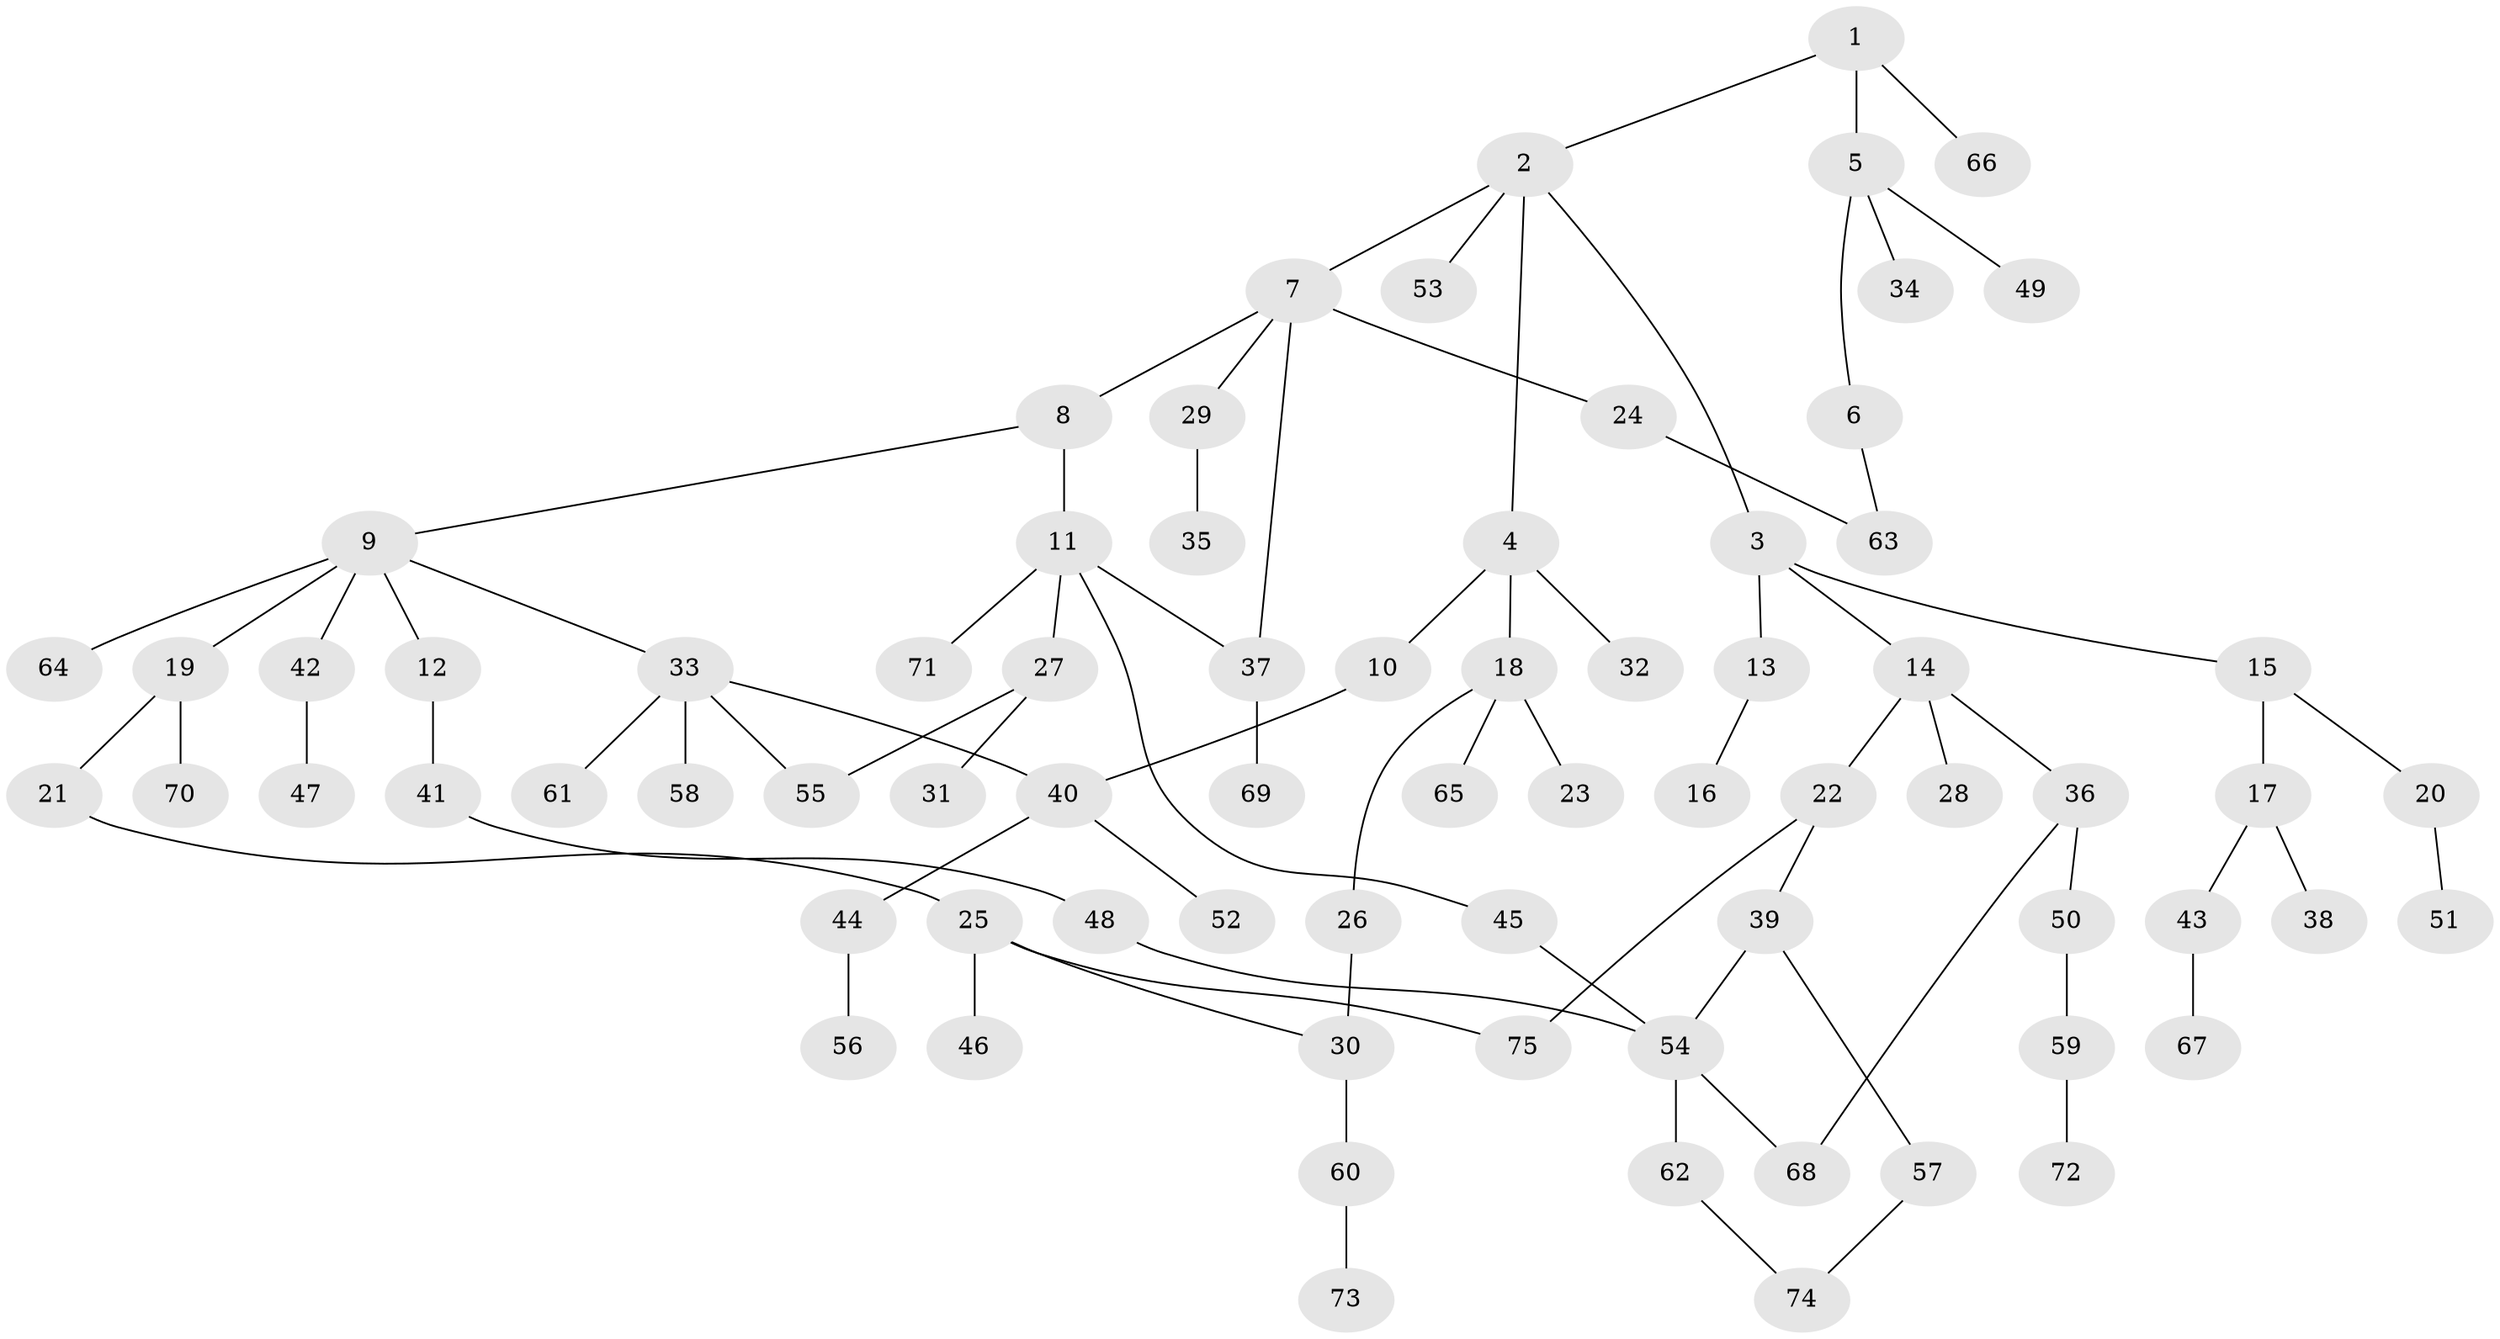 // coarse degree distribution, {5: 0.041666666666666664, 6: 0.041666666666666664, 4: 0.16666666666666666, 9: 0.041666666666666664, 2: 0.20833333333333334, 1: 0.5}
// Generated by graph-tools (version 1.1) at 2025/17/03/04/25 18:17:10]
// undirected, 75 vertices, 84 edges
graph export_dot {
graph [start="1"]
  node [color=gray90,style=filled];
  1;
  2;
  3;
  4;
  5;
  6;
  7;
  8;
  9;
  10;
  11;
  12;
  13;
  14;
  15;
  16;
  17;
  18;
  19;
  20;
  21;
  22;
  23;
  24;
  25;
  26;
  27;
  28;
  29;
  30;
  31;
  32;
  33;
  34;
  35;
  36;
  37;
  38;
  39;
  40;
  41;
  42;
  43;
  44;
  45;
  46;
  47;
  48;
  49;
  50;
  51;
  52;
  53;
  54;
  55;
  56;
  57;
  58;
  59;
  60;
  61;
  62;
  63;
  64;
  65;
  66;
  67;
  68;
  69;
  70;
  71;
  72;
  73;
  74;
  75;
  1 -- 2;
  1 -- 5;
  1 -- 66;
  2 -- 3;
  2 -- 4;
  2 -- 7;
  2 -- 53;
  3 -- 13;
  3 -- 14;
  3 -- 15;
  4 -- 10;
  4 -- 18;
  4 -- 32;
  5 -- 6;
  5 -- 34;
  5 -- 49;
  6 -- 63;
  7 -- 8;
  7 -- 24;
  7 -- 29;
  7 -- 37;
  8 -- 9;
  8 -- 11;
  9 -- 12;
  9 -- 19;
  9 -- 33;
  9 -- 42;
  9 -- 64;
  10 -- 40;
  11 -- 27;
  11 -- 45;
  11 -- 71;
  11 -- 37;
  12 -- 41;
  13 -- 16;
  14 -- 22;
  14 -- 28;
  14 -- 36;
  15 -- 17;
  15 -- 20;
  17 -- 38;
  17 -- 43;
  18 -- 23;
  18 -- 26;
  18 -- 65;
  19 -- 21;
  19 -- 70;
  20 -- 51;
  21 -- 25;
  22 -- 39;
  22 -- 75;
  24 -- 63;
  25 -- 30;
  25 -- 46;
  25 -- 75;
  26 -- 30;
  27 -- 31;
  27 -- 55;
  29 -- 35;
  30 -- 60;
  33 -- 40;
  33 -- 58;
  33 -- 61;
  33 -- 55;
  36 -- 50;
  36 -- 68;
  37 -- 69;
  39 -- 57;
  39 -- 54;
  40 -- 44;
  40 -- 52;
  41 -- 48;
  42 -- 47;
  43 -- 67;
  44 -- 56;
  45 -- 54;
  48 -- 54;
  50 -- 59;
  54 -- 62;
  54 -- 68;
  57 -- 74;
  59 -- 72;
  60 -- 73;
  62 -- 74;
}
